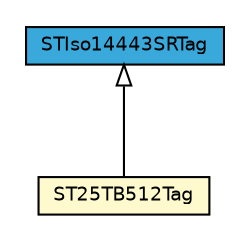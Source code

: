 #!/usr/local/bin/dot
#
# Class diagram 
# Generated by UMLGraph version R5_7_2-3-gee82a7 (http://www.umlgraph.org/)
#

digraph G {
	edge [fontname="Helvetica",fontsize=10,labelfontname="Helvetica",labelfontsize=10];
	node [fontname="Helvetica",fontsize=10,shape=plaintext];
	nodesep=0.25;
	ranksep=0.5;
	// com.st.st25sdk.iso14443sr.STIso14443SRTag
	c24268 [label=<<table title="com.st.st25sdk.iso14443sr.STIso14443SRTag" border="0" cellborder="1" cellspacing="0" cellpadding="2" port="p" bgcolor="#39a9dc" href="./STIso14443SRTag.html">
		<tr><td><table border="0" cellspacing="0" cellpadding="1">
<tr><td align="center" balign="center"> STIso14443SRTag </td></tr>
		</table></td></tr>
		</table>>, URL="./STIso14443SRTag.html", fontname="Helvetica", fontcolor="black", fontsize=9.0];
	// com.st.st25sdk.iso14443sr.ST25TB512Tag
	c24269 [label=<<table title="com.st.st25sdk.iso14443sr.ST25TB512Tag" border="0" cellborder="1" cellspacing="0" cellpadding="2" port="p" bgcolor="lemonChiffon" href="./ST25TB512Tag.html">
		<tr><td><table border="0" cellspacing="0" cellpadding="1">
<tr><td align="center" balign="center"> ST25TB512Tag </td></tr>
		</table></td></tr>
		</table>>, URL="./ST25TB512Tag.html", fontname="Helvetica", fontcolor="black", fontsize=9.0];
	//com.st.st25sdk.iso14443sr.ST25TB512Tag extends com.st.st25sdk.iso14443sr.STIso14443SRTag
	c24268:p -> c24269:p [dir=back,arrowtail=empty];
}

